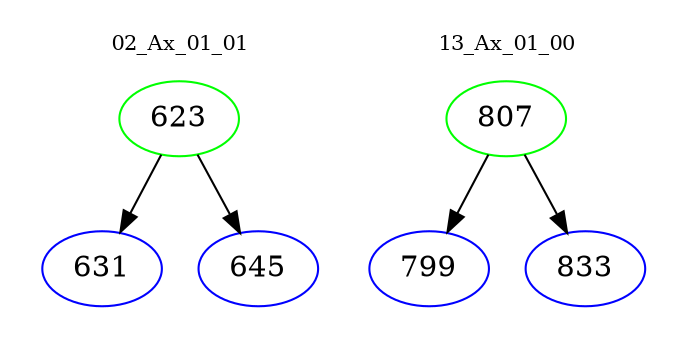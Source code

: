 digraph{
subgraph cluster_0 {
color = white
label = "02_Ax_01_01";
fontsize=10;
T0_623 [label="623", color="green"]
T0_623 -> T0_631 [color="black"]
T0_631 [label="631", color="blue"]
T0_623 -> T0_645 [color="black"]
T0_645 [label="645", color="blue"]
}
subgraph cluster_1 {
color = white
label = "13_Ax_01_00";
fontsize=10;
T1_807 [label="807", color="green"]
T1_807 -> T1_799 [color="black"]
T1_799 [label="799", color="blue"]
T1_807 -> T1_833 [color="black"]
T1_833 [label="833", color="blue"]
}
}
